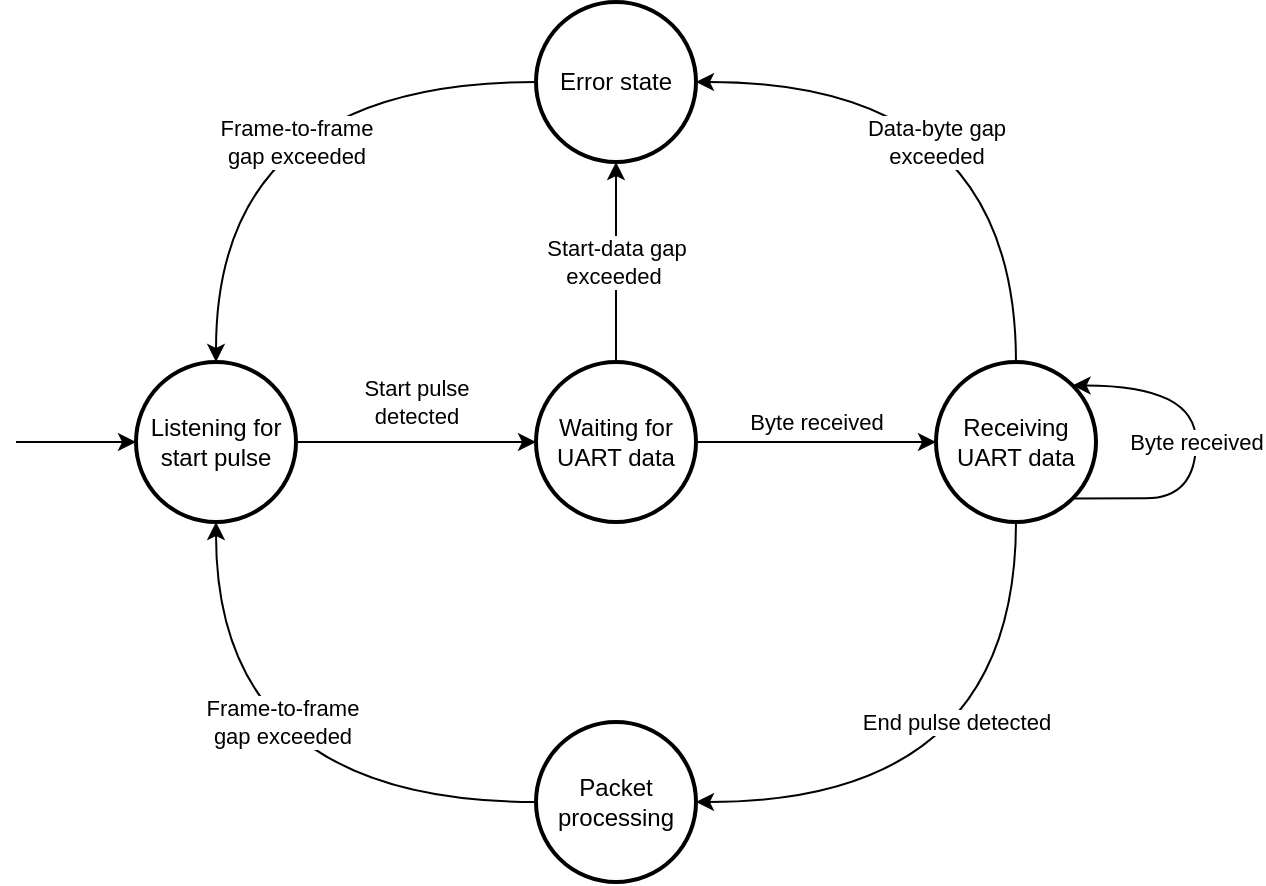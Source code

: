 <mxfile version="12.9.13" type="device"><diagram id="acCLaWqGyHlhlVS2UljO" name="Page-1"><mxGraphModel dx="1106" dy="844" grid="1" gridSize="10" guides="1" tooltips="1" connect="1" arrows="1" fold="1" page="1" pageScale="1" pageWidth="827" pageHeight="1169" math="0" shadow="0"><root><mxCell id="0"/><mxCell id="1" parent="0"/><mxCell id="Jaa3IJ7y1zKLPb6xbTAK-1" style="edgeStyle=orthogonalEdgeStyle;rounded=0;orthogonalLoop=1;jettySize=auto;html=1;exitX=1;exitY=0.5;exitDx=0;exitDy=0;entryX=0;entryY=0.5;entryDx=0;entryDy=0;" parent="1" source="Jaa3IJ7y1zKLPb6xbTAK-3" target="Jaa3IJ7y1zKLPb6xbTAK-8" edge="1"><mxGeometry relative="1" as="geometry"/></mxCell><mxCell id="Jaa3IJ7y1zKLPb6xbTAK-2" value="Start pulse &lt;br&gt;detected" style="edgeLabel;html=1;align=center;verticalAlign=middle;resizable=0;points=[];" parent="Jaa3IJ7y1zKLPb6xbTAK-1" vertex="1" connectable="0"><mxGeometry x="-0.233" y="1" relative="1" as="geometry"><mxPoint x="14" y="-19" as="offset"/></mxGeometry></mxCell><mxCell id="Jaa3IJ7y1zKLPb6xbTAK-3" value="Listening for start pulse" style="ellipse;whiteSpace=wrap;html=1;aspect=fixed;strokeWidth=2;" parent="1" vertex="1"><mxGeometry x="120" y="340" width="80" height="80" as="geometry"/></mxCell><mxCell id="Jaa3IJ7y1zKLPb6xbTAK-4" style="edgeStyle=orthogonalEdgeStyle;rounded=0;orthogonalLoop=1;jettySize=auto;html=1;exitX=1;exitY=0.5;exitDx=0;exitDy=0;entryX=0;entryY=0.5;entryDx=0;entryDy=0;" parent="1" source="Jaa3IJ7y1zKLPb6xbTAK-8" target="Jaa3IJ7y1zKLPb6xbTAK-11" edge="1"><mxGeometry relative="1" as="geometry"/></mxCell><mxCell id="Jaa3IJ7y1zKLPb6xbTAK-5" value="Byte received" style="edgeLabel;html=1;align=center;verticalAlign=middle;resizable=0;points=[];" parent="Jaa3IJ7y1zKLPb6xbTAK-4" vertex="1" connectable="0"><mxGeometry x="-0.425" y="1" relative="1" as="geometry"><mxPoint x="25" y="-9" as="offset"/></mxGeometry></mxCell><mxCell id="Jaa3IJ7y1zKLPb6xbTAK-6" style="edgeStyle=orthogonalEdgeStyle;rounded=0;orthogonalLoop=1;jettySize=auto;html=1;exitX=0.5;exitY=0;exitDx=0;exitDy=0;entryX=0.5;entryY=1;entryDx=0;entryDy=0;" parent="1" source="Jaa3IJ7y1zKLPb6xbTAK-8" target="Jaa3IJ7y1zKLPb6xbTAK-14" edge="1"><mxGeometry relative="1" as="geometry"/></mxCell><mxCell id="Jaa3IJ7y1zKLPb6xbTAK-7" value="Start-data gap&lt;br&gt;exceeded&amp;nbsp;" style="edgeLabel;html=1;align=center;verticalAlign=middle;resizable=0;points=[];" parent="Jaa3IJ7y1zKLPb6xbTAK-6" vertex="1" connectable="0"><mxGeometry x="-0.06" y="-2" relative="1" as="geometry"><mxPoint x="-2" y="-3" as="offset"/></mxGeometry></mxCell><mxCell id="Jaa3IJ7y1zKLPb6xbTAK-8" value="Waiting for UART data" style="ellipse;whiteSpace=wrap;html=1;aspect=fixed;strokeWidth=2;" parent="1" vertex="1"><mxGeometry x="320" y="340" width="80" height="80" as="geometry"/></mxCell><mxCell id="Jaa3IJ7y1zKLPb6xbTAK-9" style="edgeStyle=orthogonalEdgeStyle;curved=1;orthogonalLoop=1;jettySize=auto;html=1;exitX=0.5;exitY=0;exitDx=0;exitDy=0;entryX=1;entryY=0.5;entryDx=0;entryDy=0;" parent="1" source="Jaa3IJ7y1zKLPb6xbTAK-11" target="Jaa3IJ7y1zKLPb6xbTAK-14" edge="1"><mxGeometry relative="1" as="geometry"/></mxCell><mxCell id="Jaa3IJ7y1zKLPb6xbTAK-10" value="Data-byte gap &lt;br&gt;exceeded" style="edgeLabel;html=1;align=center;verticalAlign=middle;resizable=0;points=[];" parent="Jaa3IJ7y1zKLPb6xbTAK-9" vertex="1" connectable="0"><mxGeometry x="-0.39" y="26" relative="1" as="geometry"><mxPoint x="-14.02" y="-18.27" as="offset"/></mxGeometry></mxCell><mxCell id="Jaa3IJ7y1zKLPb6xbTAK-11" value="Receiving UART data" style="ellipse;whiteSpace=wrap;html=1;aspect=fixed;strokeWidth=2;" parent="1" vertex="1"><mxGeometry x="520" y="340" width="80" height="80" as="geometry"/></mxCell><mxCell id="Jaa3IJ7y1zKLPb6xbTAK-12" style="edgeStyle=orthogonalEdgeStyle;orthogonalLoop=1;jettySize=auto;html=1;exitX=0;exitY=0.5;exitDx=0;exitDy=0;entryX=0.5;entryY=0;entryDx=0;entryDy=0;curved=1;" parent="1" source="Jaa3IJ7y1zKLPb6xbTAK-14" target="Jaa3IJ7y1zKLPb6xbTAK-3" edge="1"><mxGeometry relative="1" as="geometry"/></mxCell><mxCell id="Jaa3IJ7y1zKLPb6xbTAK-13" value="Frame-to-frame&lt;br&gt;gap exceeded" style="edgeLabel;html=1;align=center;verticalAlign=middle;resizable=0;points=[];labelBackgroundColor=#ffffff;" parent="Jaa3IJ7y1zKLPb6xbTAK-12" vertex="1" connectable="0"><mxGeometry x="-0.276" y="22" relative="1" as="geometry"><mxPoint x="-11.43" y="7.98" as="offset"/></mxGeometry></mxCell><mxCell id="Jaa3IJ7y1zKLPb6xbTAK-14" value="Error state" style="ellipse;whiteSpace=wrap;html=1;aspect=fixed;strokeWidth=2;" parent="1" vertex="1"><mxGeometry x="320" y="160" width="80" height="80" as="geometry"/></mxCell><mxCell id="Jaa3IJ7y1zKLPb6xbTAK-19" value="" style="endArrow=classic;html=1;strokeColor=#000000;entryX=0;entryY=0.5;entryDx=0;entryDy=0;" parent="1" target="Jaa3IJ7y1zKLPb6xbTAK-3" edge="1"><mxGeometry width="50" height="50" relative="1" as="geometry"><mxPoint x="60" y="380" as="sourcePoint"/><mxPoint x="250" y="250" as="targetPoint"/></mxGeometry></mxCell><mxCell id="Jaa3IJ7y1zKLPb6xbTAK-24" style="edgeStyle=orthogonalEdgeStyle;orthogonalLoop=1;jettySize=auto;html=1;exitX=1;exitY=1;exitDx=0;exitDy=0;entryX=1;entryY=0;entryDx=0;entryDy=0;strokeColor=#000000;curved=1;" parent="1" source="Jaa3IJ7y1zKLPb6xbTAK-11" target="Jaa3IJ7y1zKLPb6xbTAK-11" edge="1"><mxGeometry relative="1" as="geometry"><Array as="points"><mxPoint x="600" y="408"/><mxPoint x="650" y="408"/><mxPoint x="650" y="352"/></Array><mxPoint x="600.016" y="400.004" as="sourcePoint"/><mxPoint x="656.584" y="400.004" as="targetPoint"/></mxGeometry></mxCell><mxCell id="Jaa3IJ7y1zKLPb6xbTAK-25" value="Byte received" style="edgeLabel;html=1;align=center;verticalAlign=middle;resizable=0;points=[];" parent="Jaa3IJ7y1zKLPb6xbTAK-24" vertex="1" connectable="0"><mxGeometry x="-0.326" y="20" relative="1" as="geometry"><mxPoint x="1.17" y="-8.01" as="offset"/></mxGeometry></mxCell><mxCell id="Jaa3IJ7y1zKLPb6xbTAK-26" value="Packet processing" style="ellipse;whiteSpace=wrap;html=1;aspect=fixed;strokeWidth=2;" parent="1" vertex="1"><mxGeometry x="320" y="520" width="80" height="80" as="geometry"/></mxCell><mxCell id="Jaa3IJ7y1zKLPb6xbTAK-27" style="edgeStyle=orthogonalEdgeStyle;curved=1;orthogonalLoop=1;jettySize=auto;html=1;exitX=0.5;exitY=1;exitDx=0;exitDy=0;entryX=1;entryY=0.5;entryDx=0;entryDy=0;" parent="1" source="Jaa3IJ7y1zKLPb6xbTAK-11" target="Jaa3IJ7y1zKLPb6xbTAK-26" edge="1"><mxGeometry relative="1" as="geometry"><mxPoint x="570" y="350.0" as="sourcePoint"/><mxPoint x="410.0" y="210.0" as="targetPoint"/></mxGeometry></mxCell><mxCell id="Jaa3IJ7y1zKLPb6xbTAK-28" value="End pulse detected" style="edgeLabel;html=1;align=center;verticalAlign=middle;resizable=0;points=[];" parent="Jaa3IJ7y1zKLPb6xbTAK-27" vertex="1" connectable="0"><mxGeometry x="-0.39" y="26" relative="1" as="geometry"><mxPoint x="-56.02" y="8.28" as="offset"/></mxGeometry></mxCell><mxCell id="Jaa3IJ7y1zKLPb6xbTAK-29" style="edgeStyle=orthogonalEdgeStyle;curved=1;orthogonalLoop=1;jettySize=auto;html=1;exitX=0;exitY=0.5;exitDx=0;exitDy=0;entryX=0.5;entryY=1;entryDx=0;entryDy=0;" parent="1" source="Jaa3IJ7y1zKLPb6xbTAK-26" target="Jaa3IJ7y1zKLPb6xbTAK-3" edge="1"><mxGeometry relative="1" as="geometry"><mxPoint x="570" y="430.0" as="sourcePoint"/><mxPoint x="160" y="430" as="targetPoint"/></mxGeometry></mxCell><mxCell id="Jaa3IJ7y1zKLPb6xbTAK-30" value="Frame-to-frame &lt;br&gt;gap exceeded" style="edgeLabel;html=1;align=center;verticalAlign=middle;resizable=0;points=[];" parent="Jaa3IJ7y1zKLPb6xbTAK-29" vertex="1" connectable="0"><mxGeometry x="-0.39" y="26" relative="1" as="geometry"><mxPoint x="-36.02" y="-66" as="offset"/></mxGeometry></mxCell></root></mxGraphModel></diagram></mxfile>